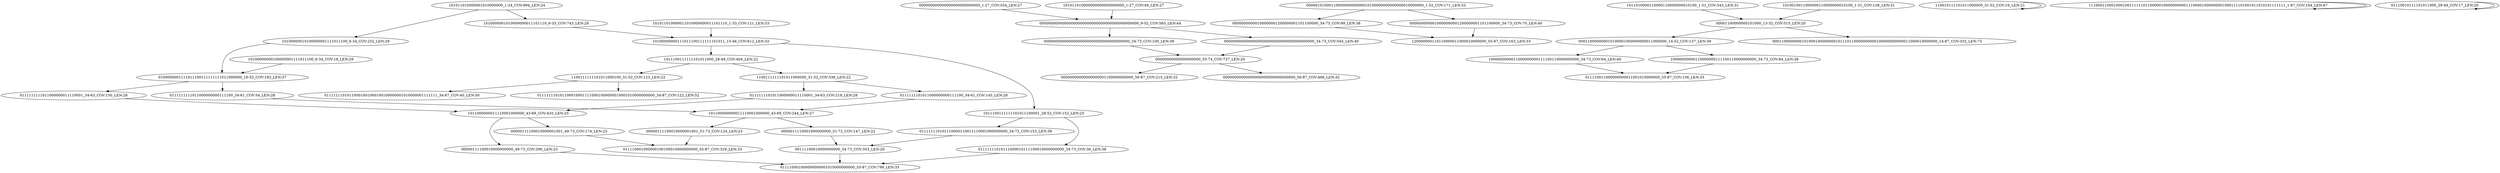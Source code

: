 digraph G {
    "101011010000001010000000_1-24_COV:994_LEN:24" -> "10100000010100000001111011100_6-34_COV:252_LEN:29";
    "101011010000001010000000_1-24_COV:994_LEN:24" -> "1010000001010000000011101110_6-33_COV:743_LEN:28";
    "0111111101011000000011110001_34-63_COV:218_LEN:28" -> "1011000000011110001000000_43-69_COV:435_LEN:25";
    "00000000000000000000000000000000000000_34-73_COV:100_LEN:38" -> "00000000000000000000_55-74_COV:737_LEN:20";
    "00000000000100000001200000001101100000_34-73_COV:99_LEN:38" -> "120000000110110000011000010000000_55-87_COV:163_LEN:33";
    "000110000000010100001000000000011000000_14-52_COV:137_LEN:39" -> "1000000000011000000000111100110000000000_34-73_COV:64_LEN:40";
    "000110000000010100001000000000011000000_14-52_COV:137_LEN:39" -> "10000000000110000000111100110000000000_34-73_COV:84_LEN:38";
    "10100000000111011100111111101011_15-46_COV:612_LEN:32" -> "1011100111111101011000_28-49_COV:404_LEN:22";
    "10100000000111011100111111101011_15-46_COV:612_LEN:32" -> "1011100111111101011100001_28-52_COV:152_LEN:25";
    "1000000000011000000000111100110000000000_34-73_COV:64_LEN:40" -> "011110011000000000011001010000000_55-87_COV:156_LEN:33";
    "000000000000000000000000000_1-27_COV:554_LEN:27" -> "00000000000000000000000000000000000000000000_9-52_COV:565_LEN:44";
    "00000000000000000000_55-74_COV:737_LEN:20" -> "00000000000000000001100000000000_56-87_COV:215_LEN:32";
    "00000000000000000000_55-74_COV:737_LEN:20" -> "00000000000000000000000000000000_56-87_COV:466_LEN:32";
    "1100111111101011000100_31-52_COV:123_LEN:22" -> "0111111101011000100011110001000000010001010000000000_34-87_COV:122_LEN:52";
    "1100111111101011000100_31-52_COV:123_LEN:22" -> "01111111010110001001000100100000001010000001111111_34-87_COV:40_LEN:50";
    "101011010000011010000000011101110_1-33_COV:121_LEN:33" -> "10100000000111011100111111101011_15-46_COV:612_LEN:32";
    "0111111111011000000000111100_34-61_COV:54_LEN:28" -> "101100000000011110001000000_43-69_COV:244_LEN:27";
    "0000011110001000000000_51-72_COV:147_LEN:22" -> "00111100010000000000_54-73_COV:353_LEN:20";
    "110010111101011000000_31-52_COV:16_LEN:21" -> "110010111101011000000_31-52_COV:16_LEN:21";
    "0111111111011000000011110001_34-63_COV:150_LEN:28" -> "1011000000011110001000000_43-69_COV:435_LEN:25";
    "0000000000010000000001200000001101100000_34-73_COV:70_LEN:40" -> "120000000110110000011000010000000_55-87_COV:163_LEN:33";
    "1011000000011110001000000_43-69_COV:435_LEN:25" -> "00000111100010000000000_49-73_COV:290_LEN:23";
    "1011000000011110001000000_43-69_COV:435_LEN:25" -> "00000111100010000001001_49-73_COV:174_LEN:23";
    "01111111010111000010111100010000000000_34-73_COV:36_LEN:38" -> "011110001000000000001010000000000_55-87_COV:799_LEN:33";
    "0000010100011000000000000010100000000000000010000000_1-52_COV:171_LEN:52" -> "00000000000100000001200000001101100000_34-73_COV:99_LEN:38";
    "0000010100011000000000000010100000000000000010000000_1-52_COV:171_LEN:52" -> "0000000000010000000001200000001101100000_34-73_COV:70_LEN:40";
    "10100000010100000001111011100_6-34_COV:252_LEN:29" -> "0100000001111011100111111111011000000_16-52_COV:183_LEN:37";
    "1010000001010000000011101110_6-33_COV:743_LEN:28" -> "10100000000111011100111111101011_15-46_COV:612_LEN:32";
    "10000000000110000000111100110000000000_34-73_COV:84_LEN:38" -> "011110011000000000011001010000000_55-87_COV:156_LEN:33";
    "0000000000000000000000000000000000000000_34-73_COV:545_LEN:40" -> "00000000000000000000_55-74_COV:737_LEN:20";
    "00000111100010000001001_51-73_COV:124_LEN:23" -> "011110001000000100100010000000000_55-87_COV:329_LEN:33";
    "011111110101110000110011110001000000000_34-72_COV:153_LEN:39" -> "00111100010000000000_54-73_COV:353_LEN:20";
    "1011010000110000110000000010100_1-31_COV:343_LEN:31" -> "00001100000000101000_13-32_COV:515_LEN:20";
    "1010010011000000110000000010100_1-31_COV:138_LEN:31" -> "00001100000000101000_13-32_COV:515_LEN:20";
    "111000110001000100111111011000001000000000011100001000000001000111101001011010101111111_1-87_COV:164_LEN:87" -> "111000110001000100111111011000001000000000011100001000000001000111101001011010101111111_1-87_COV:164_LEN:87";
    "1011100111111101011000_28-49_COV:404_LEN:22" -> "1100111111101011000100_31-52_COV:123_LEN:22";
    "1011100111111101011000_28-49_COV:404_LEN:22" -> "1100111111101011000000_31-52_COV:336_LEN:22";
    "00000000000000000000000000000000000000000000_9-52_COV:565_LEN:44" -> "00000000000000000000000000000000000000_34-73_COV:100_LEN:38";
    "00000000000000000000000000000000000000000000_9-52_COV:565_LEN:44" -> "0000000000000000000000000000000000000000_34-73_COV:545_LEN:40";
    "00111100010000000000_54-73_COV:353_LEN:20" -> "011110001000000000001010000000000_55-87_COV:799_LEN:33";
    "101100000000011110001000000_43-69_COV:244_LEN:27" -> "0000011110001000000000_51-72_COV:147_LEN:22";
    "101100000000011110001000000_43-69_COV:244_LEN:27" -> "00000111100010000001001_51-73_COV:124_LEN:23";
    "00000111100010000000000_49-73_COV:290_LEN:23" -> "011110001000000000001010000000000_55-87_COV:799_LEN:33";
    "01110010111101011000_29-49_COV:17_LEN:20" -> "01110010111101011000_29-49_COV:17_LEN:20";
    "00000111100010000001001_49-73_COV:174_LEN:23" -> "011110001000000100100010000000000_55-87_COV:329_LEN:33";
    "0111111101011000000000111100_34-61_COV:145_LEN:28" -> "101100000000011110001000000_43-69_COV:244_LEN:27";
    "0100000001111011100111111111011000000_16-52_COV:183_LEN:37" -> "0111111111011000000000111100_34-61_COV:54_LEN:28";
    "0100000001111011100111111111011000000_16-52_COV:183_LEN:37" -> "0111111111011000000011110001_34-63_COV:150_LEN:28";
    "1100111111101011000000_31-52_COV:336_LEN:22" -> "0111111101011000000011110001_34-63_COV:218_LEN:28";
    "1100111111101011000000_31-52_COV:336_LEN:22" -> "0111111101011000000000111100_34-61_COV:145_LEN:28";
    "10100000000100000001111011100_6-34_COV:18_LEN:29" -> "0100000001111011100111111111011000000_16-52_COV:183_LEN:37";
    "101011010000000000000000000_1-27_COV:49_LEN:27" -> "00000000000000000000000000000000000000000000_9-52_COV:565_LEN:44";
    "00001100000000101000_13-32_COV:515_LEN:20" -> "000110000000010100001000000000011000000_14-52_COV:137_LEN:39";
    "00001100000000101000_13-32_COV:515_LEN:20" -> "0001100000000101000100000000101110110000000000100000000000011000010000000_14-87_COV:332_LEN:73";
    "1011100111111101011100001_28-52_COV:152_LEN:25" -> "01111111010111000010111100010000000000_34-73_COV:36_LEN:38";
    "1011100111111101011100001_28-52_COV:152_LEN:25" -> "011111110101110000110011110001000000000_34-72_COV:153_LEN:39";
}
